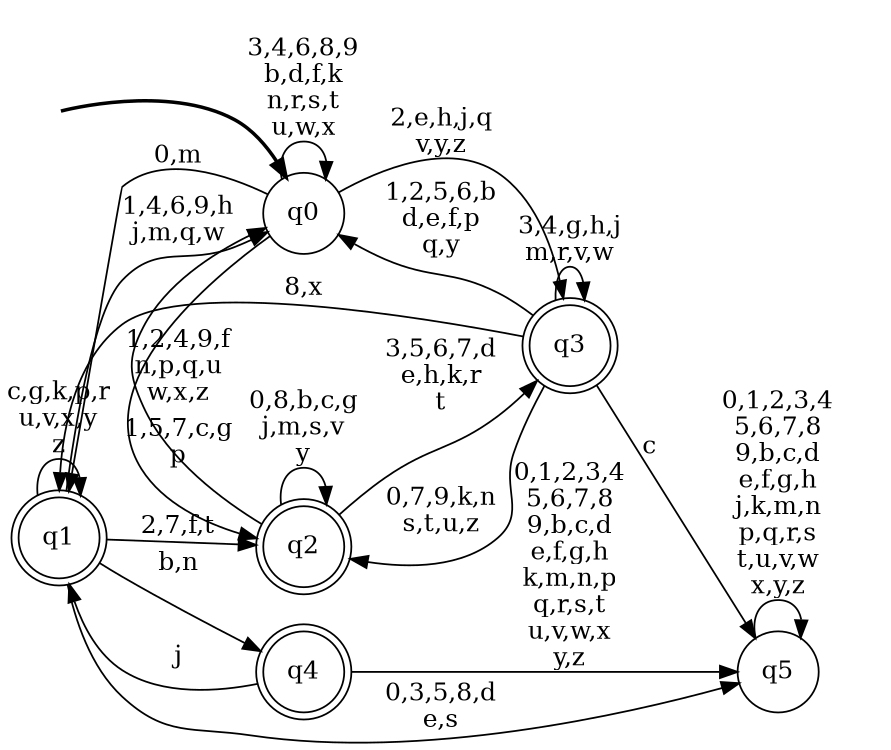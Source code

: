 digraph BlueStar {
__start0 [style = invis, shape = none, label = "", width = 0, height = 0];

rankdir=LR;
size="8,5";

s0 [style="filled", color="black", fillcolor="white" shape="circle", label="q0"];
s1 [style="rounded,filled", color="black", fillcolor="white" shape="doublecircle", label="q1"];
s2 [style="rounded,filled", color="black", fillcolor="white" shape="doublecircle", label="q2"];
s3 [style="rounded,filled", color="black", fillcolor="white" shape="doublecircle", label="q3"];
s4 [style="rounded,filled", color="black", fillcolor="white" shape="doublecircle", label="q4"];
s5 [style="filled", color="black", fillcolor="white" shape="circle", label="q5"];
subgraph cluster_main { 
	graph [pad=".75", ranksep="0.15", nodesep="0.15"];
	 style=invis; 
	__start0 -> s0 [penwidth=2];
}
s0 -> s0 [label="3,4,6,8,9\nb,d,f,k\nn,r,s,t\nu,w,x"];
s0 -> s1 [label="0,m"];
s0 -> s2 [label="1,5,7,c,g\np"];
s0 -> s3 [label="2,e,h,j,q\nv,y,z"];
s1 -> s0 [label="1,4,6,9,h\nj,m,q,w"];
s1 -> s1 [label="c,g,k,p,r\nu,v,x,y\nz"];
s1 -> s2 [label="2,7,f,t"];
s1 -> s4 [label="b,n"];
s1 -> s5 [label="0,3,5,8,d\ne,s"];
s2 -> s0 [label="1,2,4,9,f\nn,p,q,u\nw,x,z"];
s2 -> s2 [label="0,8,b,c,g\nj,m,s,v\ny"];
s2 -> s3 [label="3,5,6,7,d\ne,h,k,r\nt"];
s3 -> s0 [label="1,2,5,6,b\nd,e,f,p\nq,y"];
s3 -> s1 [label="8,x"];
s3 -> s2 [label="0,7,9,k,n\ns,t,u,z"];
s3 -> s3 [label="3,4,g,h,j\nm,r,v,w"];
s3 -> s5 [label="c"];
s4 -> s1 [label="j"];
s4 -> s5 [label="0,1,2,3,4\n5,6,7,8\n9,b,c,d\ne,f,g,h\nk,m,n,p\nq,r,s,t\nu,v,w,x\ny,z"];
s5 -> s5 [label="0,1,2,3,4\n5,6,7,8\n9,b,c,d\ne,f,g,h\nj,k,m,n\np,q,r,s\nt,u,v,w\nx,y,z"];

}